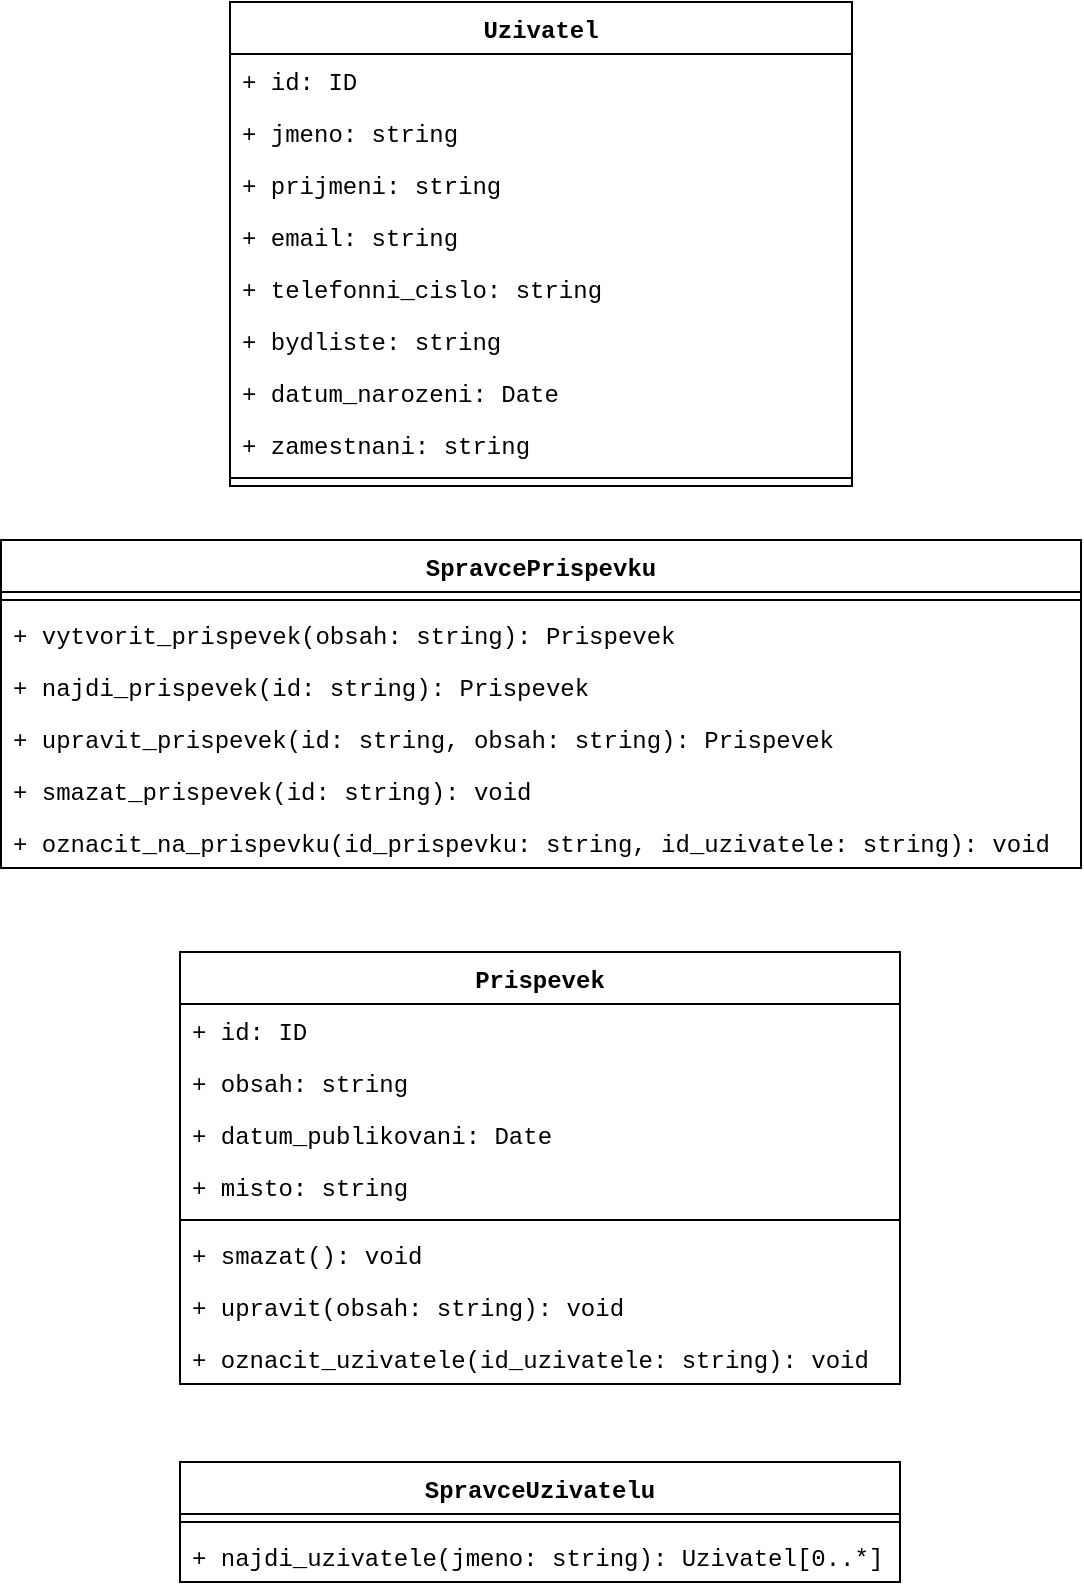 <mxfile version="20.3.0" type="device"><diagram id="C5RBs43oDa-KdzZeNtuy" name="Page-1"><mxGraphModel dx="1130" dy="1436" grid="0" gridSize="10" guides="1" tooltips="1" connect="1" arrows="1" fold="1" page="1" pageScale="1" pageWidth="827" pageHeight="1169" math="0" shadow="0"><root><mxCell id="WIyWlLk6GJQsqaUBKTNV-0"/><mxCell id="WIyWlLk6GJQsqaUBKTNV-1" parent="WIyWlLk6GJQsqaUBKTNV-0"/><mxCell id="G5N77mdVUQzuk3Kt_2Kr-8" value="Prispevek" style="swimlane;fontStyle=1;align=center;verticalAlign=top;childLayout=stackLayout;horizontal=1;startSize=26;horizontalStack=0;resizeParent=1;resizeParentMax=0;resizeLast=0;collapsible=1;marginBottom=0;fontFamily=Courier New;" vertex="1" parent="WIyWlLk6GJQsqaUBKTNV-1"><mxGeometry x="233" y="594" width="360" height="216" as="geometry"/></mxCell><mxCell id="G5N77mdVUQzuk3Kt_2Kr-9" value="+ id: ID" style="text;strokeColor=none;fillColor=none;align=left;verticalAlign=top;spacingLeft=4;spacingRight=4;overflow=hidden;rotatable=0;points=[[0,0.5],[1,0.5]];portConstraint=eastwest;fontFamily=Courier New;" vertex="1" parent="G5N77mdVUQzuk3Kt_2Kr-8"><mxGeometry y="26" width="360" height="26" as="geometry"/></mxCell><mxCell id="G5N77mdVUQzuk3Kt_2Kr-10" value="+ obsah: string" style="text;strokeColor=none;fillColor=none;align=left;verticalAlign=top;spacingLeft=4;spacingRight=4;overflow=hidden;rotatable=0;points=[[0,0.5],[1,0.5]];portConstraint=eastwest;fontFamily=Courier New;" vertex="1" parent="G5N77mdVUQzuk3Kt_2Kr-8"><mxGeometry y="52" width="360" height="26" as="geometry"/></mxCell><mxCell id="G5N77mdVUQzuk3Kt_2Kr-11" value="+ datum_publikovani: Date" style="text;strokeColor=none;fillColor=none;align=left;verticalAlign=top;spacingLeft=4;spacingRight=4;overflow=hidden;rotatable=0;points=[[0,0.5],[1,0.5]];portConstraint=eastwest;fontFamily=Courier New;" vertex="1" parent="G5N77mdVUQzuk3Kt_2Kr-8"><mxGeometry y="78" width="360" height="26" as="geometry"/></mxCell><mxCell id="G5N77mdVUQzuk3Kt_2Kr-12" value="+ misto: string" style="text;strokeColor=none;fillColor=none;align=left;verticalAlign=top;spacingLeft=4;spacingRight=4;overflow=hidden;rotatable=0;points=[[0,0.5],[1,0.5]];portConstraint=eastwest;fontFamily=Courier New;" vertex="1" parent="G5N77mdVUQzuk3Kt_2Kr-8"><mxGeometry y="104" width="360" height="26" as="geometry"/></mxCell><mxCell id="G5N77mdVUQzuk3Kt_2Kr-13" value="" style="line;strokeWidth=1;fillColor=none;align=left;verticalAlign=middle;spacingTop=-1;spacingLeft=3;spacingRight=3;rotatable=0;labelPosition=right;points=[];portConstraint=eastwest;strokeColor=inherit;fontFamily=Courier New;" vertex="1" parent="G5N77mdVUQzuk3Kt_2Kr-8"><mxGeometry y="130" width="360" height="8" as="geometry"/></mxCell><mxCell id="G5N77mdVUQzuk3Kt_2Kr-14" value="+ smazat(): void" style="text;strokeColor=none;fillColor=none;align=left;verticalAlign=top;spacingLeft=4;spacingRight=4;overflow=hidden;rotatable=0;points=[[0,0.5],[1,0.5]];portConstraint=eastwest;fontFamily=Courier New;" vertex="1" parent="G5N77mdVUQzuk3Kt_2Kr-8"><mxGeometry y="138" width="360" height="26" as="geometry"/></mxCell><mxCell id="G5N77mdVUQzuk3Kt_2Kr-15" value="+ upravit(obsah: string): void" style="text;strokeColor=none;fillColor=none;align=left;verticalAlign=top;spacingLeft=4;spacingRight=4;overflow=hidden;rotatable=0;points=[[0,0.5],[1,0.5]];portConstraint=eastwest;fontFamily=Courier New;" vertex="1" parent="G5N77mdVUQzuk3Kt_2Kr-8"><mxGeometry y="164" width="360" height="26" as="geometry"/></mxCell><mxCell id="G5N77mdVUQzuk3Kt_2Kr-64" value="+ oznacit_uzivatele(id_uzivatele: string): void" style="text;strokeColor=none;fillColor=none;align=left;verticalAlign=top;spacingLeft=4;spacingRight=4;overflow=hidden;rotatable=0;points=[[0,0.5],[1,0.5]];portConstraint=eastwest;fontFamily=Courier New;" vertex="1" parent="G5N77mdVUQzuk3Kt_2Kr-8"><mxGeometry y="190" width="360" height="26" as="geometry"/></mxCell><mxCell id="G5N77mdVUQzuk3Kt_2Kr-32" value="Uzivatel" style="swimlane;fontStyle=1;align=center;verticalAlign=top;childLayout=stackLayout;horizontal=1;startSize=26;horizontalStack=0;resizeParent=1;resizeParentMax=0;resizeLast=0;collapsible=1;marginBottom=0;fontFamily=Courier New;" vertex="1" parent="WIyWlLk6GJQsqaUBKTNV-1"><mxGeometry x="258" y="119" width="311" height="242" as="geometry"/></mxCell><mxCell id="G5N77mdVUQzuk3Kt_2Kr-33" value="+ id: ID" style="text;strokeColor=none;fillColor=none;align=left;verticalAlign=top;spacingLeft=4;spacingRight=4;overflow=hidden;rotatable=0;points=[[0,0.5],[1,0.5]];portConstraint=eastwest;fontFamily=Courier New;" vertex="1" parent="G5N77mdVUQzuk3Kt_2Kr-32"><mxGeometry y="26" width="311" height="26" as="geometry"/></mxCell><mxCell id="G5N77mdVUQzuk3Kt_2Kr-34" value="+ jmeno: string" style="text;strokeColor=none;fillColor=none;align=left;verticalAlign=top;spacingLeft=4;spacingRight=4;overflow=hidden;rotatable=0;points=[[0,0.5],[1,0.5]];portConstraint=eastwest;fontFamily=Courier New;" vertex="1" parent="G5N77mdVUQzuk3Kt_2Kr-32"><mxGeometry y="52" width="311" height="26" as="geometry"/></mxCell><mxCell id="G5N77mdVUQzuk3Kt_2Kr-35" value="+ prijmeni: string" style="text;strokeColor=none;fillColor=none;align=left;verticalAlign=top;spacingLeft=4;spacingRight=4;overflow=hidden;rotatable=0;points=[[0,0.5],[1,0.5]];portConstraint=eastwest;fontFamily=Courier New;" vertex="1" parent="G5N77mdVUQzuk3Kt_2Kr-32"><mxGeometry y="78" width="311" height="26" as="geometry"/></mxCell><mxCell id="G5N77mdVUQzuk3Kt_2Kr-36" value="+ email: string" style="text;strokeColor=none;fillColor=none;align=left;verticalAlign=top;spacingLeft=4;spacingRight=4;overflow=hidden;rotatable=0;points=[[0,0.5],[1,0.5]];portConstraint=eastwest;fontFamily=Courier New;" vertex="1" parent="G5N77mdVUQzuk3Kt_2Kr-32"><mxGeometry y="104" width="311" height="26" as="geometry"/></mxCell><mxCell id="G5N77mdVUQzuk3Kt_2Kr-37" value="+ telefonni_cislo: string" style="text;strokeColor=none;fillColor=none;align=left;verticalAlign=top;spacingLeft=4;spacingRight=4;overflow=hidden;rotatable=0;points=[[0,0.5],[1,0.5]];portConstraint=eastwest;fontFamily=Courier New;" vertex="1" parent="G5N77mdVUQzuk3Kt_2Kr-32"><mxGeometry y="130" width="311" height="26" as="geometry"/></mxCell><mxCell id="G5N77mdVUQzuk3Kt_2Kr-38" value="+ bydliste: string" style="text;strokeColor=none;fillColor=none;align=left;verticalAlign=top;spacingLeft=4;spacingRight=4;overflow=hidden;rotatable=0;points=[[0,0.5],[1,0.5]];portConstraint=eastwest;fontFamily=Courier New;" vertex="1" parent="G5N77mdVUQzuk3Kt_2Kr-32"><mxGeometry y="156" width="311" height="26" as="geometry"/></mxCell><mxCell id="G5N77mdVUQzuk3Kt_2Kr-39" value="+ datum_narozeni: Date" style="text;strokeColor=none;fillColor=none;align=left;verticalAlign=top;spacingLeft=4;spacingRight=4;overflow=hidden;rotatable=0;points=[[0,0.5],[1,0.5]];portConstraint=eastwest;fontFamily=Courier New;" vertex="1" parent="G5N77mdVUQzuk3Kt_2Kr-32"><mxGeometry y="182" width="311" height="26" as="geometry"/></mxCell><mxCell id="G5N77mdVUQzuk3Kt_2Kr-40" value="+ zamestnani: string" style="text;strokeColor=none;fillColor=none;align=left;verticalAlign=top;spacingLeft=4;spacingRight=4;overflow=hidden;rotatable=0;points=[[0,0.5],[1,0.5]];portConstraint=eastwest;fontFamily=Courier New;" vertex="1" parent="G5N77mdVUQzuk3Kt_2Kr-32"><mxGeometry y="208" width="311" height="26" as="geometry"/></mxCell><mxCell id="G5N77mdVUQzuk3Kt_2Kr-41" value="" style="line;strokeWidth=1;fillColor=none;align=left;verticalAlign=middle;spacingTop=-1;spacingLeft=3;spacingRight=3;rotatable=0;labelPosition=right;points=[];portConstraint=eastwest;strokeColor=inherit;fontFamily=Courier New;" vertex="1" parent="G5N77mdVUQzuk3Kt_2Kr-32"><mxGeometry y="234" width="311" height="8" as="geometry"/></mxCell><mxCell id="G5N77mdVUQzuk3Kt_2Kr-51" value="SpravcePrispevku" style="swimlane;fontStyle=1;align=center;verticalAlign=top;childLayout=stackLayout;horizontal=1;startSize=26;horizontalStack=0;resizeParent=1;resizeParentMax=0;resizeLast=0;collapsible=1;marginBottom=0;fontFamily=Courier New;" vertex="1" parent="WIyWlLk6GJQsqaUBKTNV-1"><mxGeometry x="143.5" y="388" width="540" height="164" as="geometry"/></mxCell><mxCell id="G5N77mdVUQzuk3Kt_2Kr-53" value="" style="line;strokeWidth=1;fillColor=none;align=left;verticalAlign=middle;spacingTop=-1;spacingLeft=3;spacingRight=3;rotatable=0;labelPosition=right;points=[];portConstraint=eastwest;strokeColor=inherit;fontFamily=Courier New;" vertex="1" parent="G5N77mdVUQzuk3Kt_2Kr-51"><mxGeometry y="26" width="540" height="8" as="geometry"/></mxCell><mxCell id="G5N77mdVUQzuk3Kt_2Kr-54" value="+ vytvorit_prispevek(obsah: string): Prispevek" style="text;strokeColor=none;fillColor=none;align=left;verticalAlign=top;spacingLeft=4;spacingRight=4;overflow=hidden;rotatable=0;points=[[0,0.5],[1,0.5]];portConstraint=eastwest;fontFamily=Courier New;" vertex="1" parent="G5N77mdVUQzuk3Kt_2Kr-51"><mxGeometry y="34" width="540" height="26" as="geometry"/></mxCell><mxCell id="G5N77mdVUQzuk3Kt_2Kr-58" value="+ najdi_prispevek(id: string): Prispevek" style="text;strokeColor=none;fillColor=none;align=left;verticalAlign=top;spacingLeft=4;spacingRight=4;overflow=hidden;rotatable=0;points=[[0,0.5],[1,0.5]];portConstraint=eastwest;fontFamily=Courier New;" vertex="1" parent="G5N77mdVUQzuk3Kt_2Kr-51"><mxGeometry y="60" width="540" height="26" as="geometry"/></mxCell><mxCell id="G5N77mdVUQzuk3Kt_2Kr-55" value="+ upravit_prispevek(id: string, obsah: string): Prispevek" style="text;strokeColor=none;fillColor=none;align=left;verticalAlign=top;spacingLeft=4;spacingRight=4;overflow=hidden;rotatable=0;points=[[0,0.5],[1,0.5]];portConstraint=eastwest;fontFamily=Courier New;" vertex="1" parent="G5N77mdVUQzuk3Kt_2Kr-51"><mxGeometry y="86" width="540" height="26" as="geometry"/></mxCell><mxCell id="G5N77mdVUQzuk3Kt_2Kr-56" value="+ smazat_prispevek(id: string): void" style="text;strokeColor=none;fillColor=none;align=left;verticalAlign=top;spacingLeft=4;spacingRight=4;overflow=hidden;rotatable=0;points=[[0,0.5],[1,0.5]];portConstraint=eastwest;fontFamily=Courier New;" vertex="1" parent="G5N77mdVUQzuk3Kt_2Kr-51"><mxGeometry y="112" width="540" height="26" as="geometry"/></mxCell><mxCell id="G5N77mdVUQzuk3Kt_2Kr-63" value="+ oznacit_na_prispevku(id_prispevku: string, id_uzivatele: string): void" style="text;strokeColor=none;fillColor=none;align=left;verticalAlign=top;spacingLeft=4;spacingRight=4;overflow=hidden;rotatable=0;points=[[0,0.5],[1,0.5]];portConstraint=eastwest;fontFamily=Courier New;" vertex="1" parent="G5N77mdVUQzuk3Kt_2Kr-51"><mxGeometry y="138" width="540" height="26" as="geometry"/></mxCell><mxCell id="G5N77mdVUQzuk3Kt_2Kr-59" value="SpravceUzivatelu" style="swimlane;fontStyle=1;align=center;verticalAlign=top;childLayout=stackLayout;horizontal=1;startSize=26;horizontalStack=0;resizeParent=1;resizeParentMax=0;resizeLast=0;collapsible=1;marginBottom=0;fontFamily=Courier New;" vertex="1" parent="WIyWlLk6GJQsqaUBKTNV-1"><mxGeometry x="233" y="849" width="360" height="60" as="geometry"/></mxCell><mxCell id="G5N77mdVUQzuk3Kt_2Kr-61" value="" style="line;strokeWidth=1;fillColor=none;align=left;verticalAlign=middle;spacingTop=-1;spacingLeft=3;spacingRight=3;rotatable=0;labelPosition=right;points=[];portConstraint=eastwest;strokeColor=inherit;fontFamily=Courier New;" vertex="1" parent="G5N77mdVUQzuk3Kt_2Kr-59"><mxGeometry y="26" width="360" height="8" as="geometry"/></mxCell><mxCell id="G5N77mdVUQzuk3Kt_2Kr-62" value="+ najdi_uzivatele(jmeno: string): Uzivatel[0..*]" style="text;strokeColor=none;fillColor=none;align=left;verticalAlign=top;spacingLeft=4;spacingRight=4;overflow=hidden;rotatable=0;points=[[0,0.5],[1,0.5]];portConstraint=eastwest;fontFamily=Courier New;" vertex="1" parent="G5N77mdVUQzuk3Kt_2Kr-59"><mxGeometry y="34" width="360" height="26" as="geometry"/></mxCell></root></mxGraphModel></diagram></mxfile>